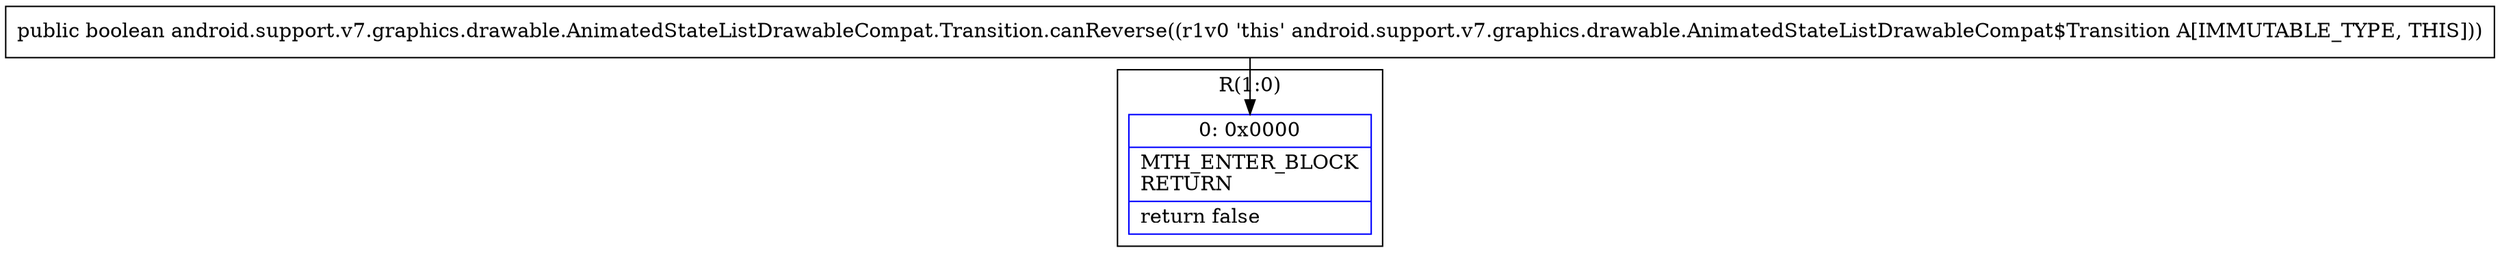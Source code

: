 digraph "CFG forandroid.support.v7.graphics.drawable.AnimatedStateListDrawableCompat.Transition.canReverse()Z" {
subgraph cluster_Region_1851983695 {
label = "R(1:0)";
node [shape=record,color=blue];
Node_0 [shape=record,label="{0\:\ 0x0000|MTH_ENTER_BLOCK\lRETURN\l|return false\l}"];
}
MethodNode[shape=record,label="{public boolean android.support.v7.graphics.drawable.AnimatedStateListDrawableCompat.Transition.canReverse((r1v0 'this' android.support.v7.graphics.drawable.AnimatedStateListDrawableCompat$Transition A[IMMUTABLE_TYPE, THIS])) }"];
MethodNode -> Node_0;
}

